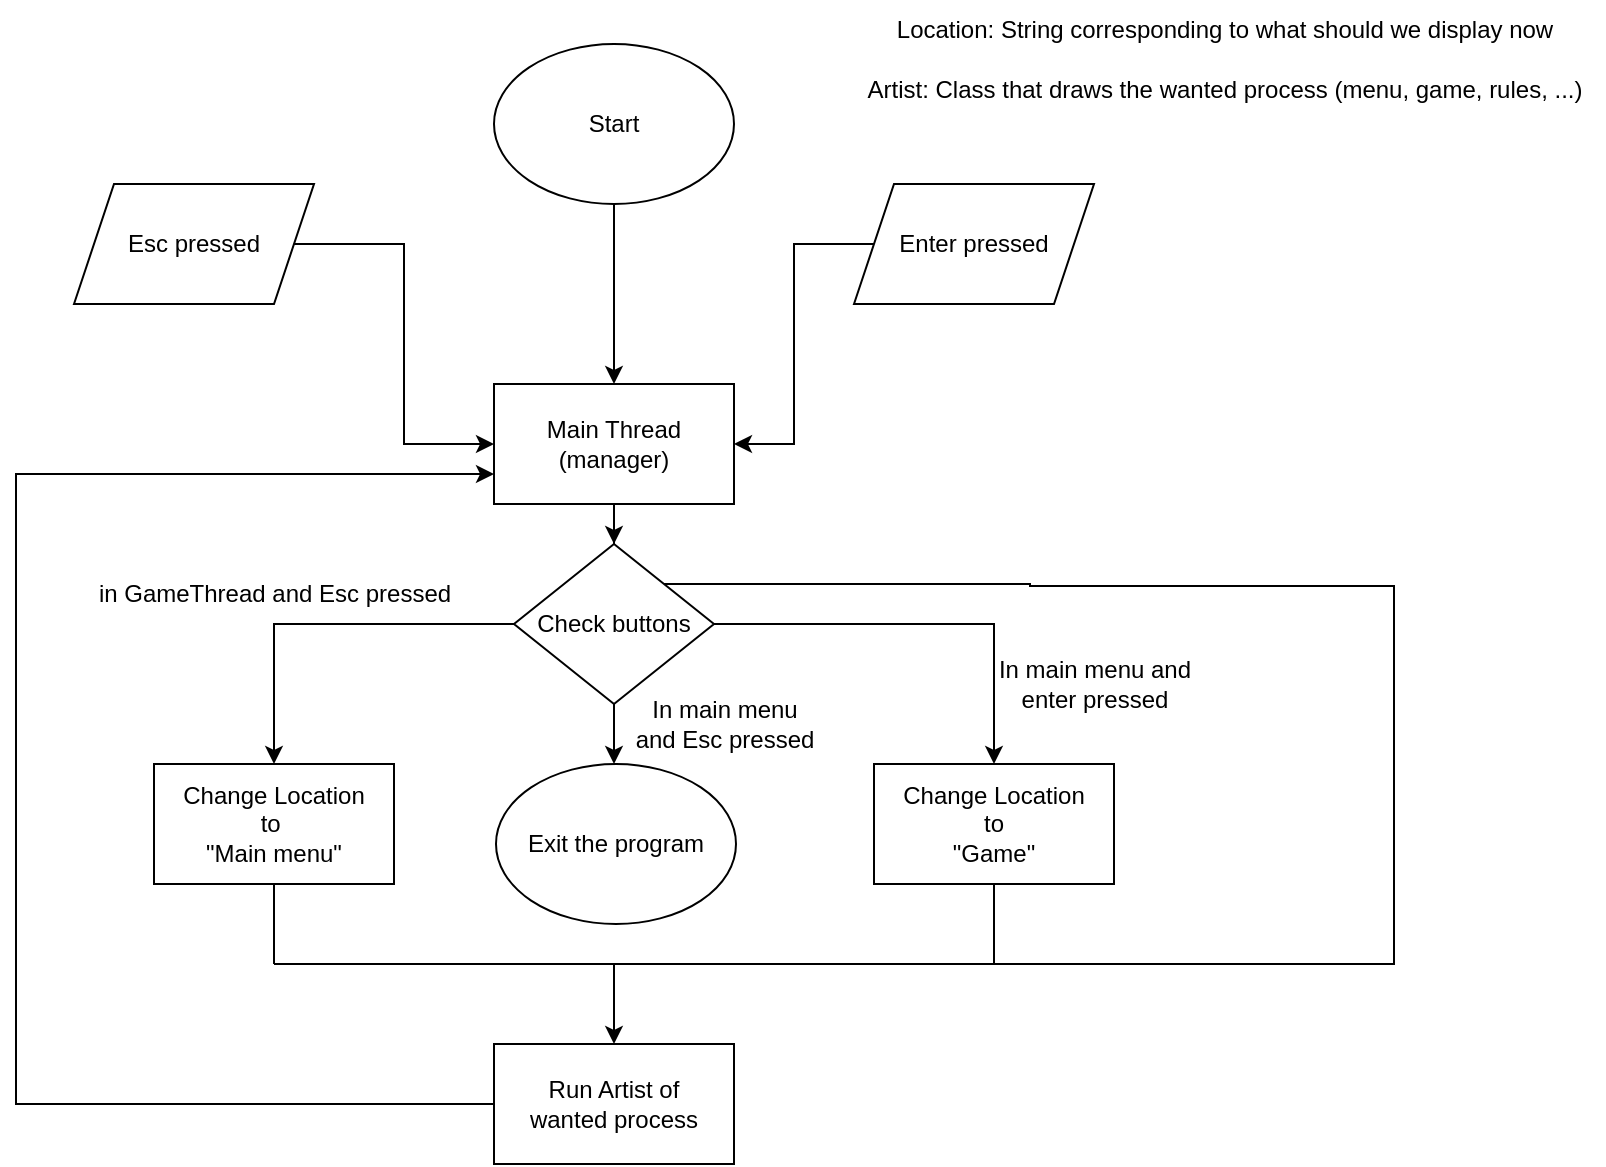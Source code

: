 <mxfile version="24.4.8" type="device">
  <diagram name="Сторінка-1" id="VLp5z-7r8qwj_8sy7Fu5">
    <mxGraphModel dx="1354" dy="780" grid="1" gridSize="10" guides="1" tooltips="1" connect="1" arrows="1" fold="1" page="1" pageScale="1" pageWidth="827" pageHeight="1169" math="0" shadow="0">
      <root>
        <mxCell id="0" />
        <mxCell id="1" parent="0" />
        <mxCell id="GTxMw8XgjAV4yNWsiG1X-1" value="" style="edgeStyle=orthogonalEdgeStyle;rounded=0;orthogonalLoop=1;jettySize=auto;html=1;" edge="1" parent="1" source="GTxMw8XgjAV4yNWsiG1X-2" target="GTxMw8XgjAV4yNWsiG1X-3">
          <mxGeometry relative="1" as="geometry" />
        </mxCell>
        <mxCell id="GTxMw8XgjAV4yNWsiG1X-2" value="Start" style="ellipse;whiteSpace=wrap;html=1;" vertex="1" parent="1">
          <mxGeometry x="270" y="140" width="120" height="80" as="geometry" />
        </mxCell>
        <mxCell id="GTxMw8XgjAV4yNWsiG1X-10" value="" style="edgeStyle=orthogonalEdgeStyle;rounded=0;orthogonalLoop=1;jettySize=auto;html=1;" edge="1" parent="1" source="GTxMw8XgjAV4yNWsiG1X-3" target="GTxMw8XgjAV4yNWsiG1X-9">
          <mxGeometry relative="1" as="geometry" />
        </mxCell>
        <mxCell id="GTxMw8XgjAV4yNWsiG1X-3" value="Main Thread&lt;div&gt;(manager)&lt;/div&gt;" style="whiteSpace=wrap;html=1;" vertex="1" parent="1">
          <mxGeometry x="270" y="310" width="120" height="60" as="geometry" />
        </mxCell>
        <mxCell id="GTxMw8XgjAV4yNWsiG1X-4" style="edgeStyle=orthogonalEdgeStyle;rounded=0;orthogonalLoop=1;jettySize=auto;html=1;entryX=1;entryY=0.5;entryDx=0;entryDy=0;" edge="1" parent="1" source="GTxMw8XgjAV4yNWsiG1X-5" target="GTxMw8XgjAV4yNWsiG1X-3">
          <mxGeometry relative="1" as="geometry" />
        </mxCell>
        <mxCell id="GTxMw8XgjAV4yNWsiG1X-5" value="Enter pressed" style="shape=parallelogram;perimeter=parallelogramPerimeter;whiteSpace=wrap;html=1;fixedSize=1;" vertex="1" parent="1">
          <mxGeometry x="450" y="210" width="120" height="60" as="geometry" />
        </mxCell>
        <mxCell id="GTxMw8XgjAV4yNWsiG1X-6" style="edgeStyle=orthogonalEdgeStyle;rounded=0;orthogonalLoop=1;jettySize=auto;html=1;entryX=0;entryY=0.5;entryDx=0;entryDy=0;" edge="1" parent="1" source="GTxMw8XgjAV4yNWsiG1X-7" target="GTxMw8XgjAV4yNWsiG1X-3">
          <mxGeometry relative="1" as="geometry" />
        </mxCell>
        <mxCell id="GTxMw8XgjAV4yNWsiG1X-7" value="Esc pressed" style="shape=parallelogram;perimeter=parallelogramPerimeter;whiteSpace=wrap;html=1;fixedSize=1;" vertex="1" parent="1">
          <mxGeometry x="60" y="210" width="120" height="60" as="geometry" />
        </mxCell>
        <mxCell id="GTxMw8XgjAV4yNWsiG1X-8" value="Change Location&lt;div&gt;to&amp;nbsp;&lt;/div&gt;&lt;div&gt;&quot;Main menu&quot;&lt;/div&gt;" style="rounded=0;whiteSpace=wrap;html=1;" vertex="1" parent="1">
          <mxGeometry x="100" y="500" width="120" height="60" as="geometry" />
        </mxCell>
        <mxCell id="GTxMw8XgjAV4yNWsiG1X-11" style="edgeStyle=orthogonalEdgeStyle;rounded=0;orthogonalLoop=1;jettySize=auto;html=1;entryX=0.5;entryY=0;entryDx=0;entryDy=0;" edge="1" parent="1" source="GTxMw8XgjAV4yNWsiG1X-9" target="GTxMw8XgjAV4yNWsiG1X-8">
          <mxGeometry relative="1" as="geometry" />
        </mxCell>
        <mxCell id="GTxMw8XgjAV4yNWsiG1X-14" value="" style="edgeStyle=orthogonalEdgeStyle;rounded=0;orthogonalLoop=1;jettySize=auto;html=1;" edge="1" parent="1" source="GTxMw8XgjAV4yNWsiG1X-9">
          <mxGeometry relative="1" as="geometry">
            <mxPoint x="330" y="500" as="targetPoint" />
          </mxGeometry>
        </mxCell>
        <mxCell id="GTxMw8XgjAV4yNWsiG1X-19" value="" style="edgeStyle=orthogonalEdgeStyle;rounded=0;orthogonalLoop=1;jettySize=auto;html=1;" edge="1" parent="1" source="GTxMw8XgjAV4yNWsiG1X-9" target="GTxMw8XgjAV4yNWsiG1X-18">
          <mxGeometry relative="1" as="geometry" />
        </mxCell>
        <mxCell id="GTxMw8XgjAV4yNWsiG1X-21" style="edgeStyle=orthogonalEdgeStyle;rounded=0;orthogonalLoop=1;jettySize=auto;html=1;exitX=1;exitY=0;exitDx=0;exitDy=0;entryX=0.5;entryY=0;entryDx=0;entryDy=0;" edge="1" parent="1" source="GTxMw8XgjAV4yNWsiG1X-9" target="GTxMw8XgjAV4yNWsiG1X-22">
          <mxGeometry relative="1" as="geometry">
            <mxPoint x="420" y="620" as="targetPoint" />
            <Array as="points">
              <mxPoint x="538" y="410" />
              <mxPoint x="538" y="411" />
              <mxPoint x="720" y="411" />
              <mxPoint x="720" y="600" />
              <mxPoint x="330" y="600" />
            </Array>
          </mxGeometry>
        </mxCell>
        <mxCell id="GTxMw8XgjAV4yNWsiG1X-9" value="Check buttons" style="rhombus;whiteSpace=wrap;html=1;" vertex="1" parent="1">
          <mxGeometry x="280" y="390" width="100" height="80" as="geometry" />
        </mxCell>
        <mxCell id="GTxMw8XgjAV4yNWsiG1X-12" value="&lt;div&gt;in GameThread and Esc pressed&lt;/div&gt;" style="text;html=1;align=center;verticalAlign=middle;resizable=0;points=[];autosize=1;strokeColor=none;fillColor=none;" vertex="1" parent="1">
          <mxGeometry x="60" y="400" width="200" height="30" as="geometry" />
        </mxCell>
        <mxCell id="GTxMw8XgjAV4yNWsiG1X-15" value="In main menu&lt;div&gt;and Esc pressed&lt;/div&gt;" style="text;html=1;align=center;verticalAlign=middle;resizable=0;points=[];autosize=1;strokeColor=none;fillColor=none;" vertex="1" parent="1">
          <mxGeometry x="330" y="460" width="110" height="40" as="geometry" />
        </mxCell>
        <mxCell id="GTxMw8XgjAV4yNWsiG1X-18" value="Change Location&lt;div&gt;to&lt;/div&gt;&lt;div&gt;&quot;Game&quot;&lt;/div&gt;" style="whiteSpace=wrap;html=1;" vertex="1" parent="1">
          <mxGeometry x="460" y="500" width="120" height="60" as="geometry" />
        </mxCell>
        <mxCell id="GTxMw8XgjAV4yNWsiG1X-20" value="In main menu and&lt;div&gt;enter pressed&lt;/div&gt;" style="text;html=1;align=center;verticalAlign=middle;resizable=0;points=[];autosize=1;strokeColor=none;fillColor=none;" vertex="1" parent="1">
          <mxGeometry x="510" y="440" width="120" height="40" as="geometry" />
        </mxCell>
        <mxCell id="GTxMw8XgjAV4yNWsiG1X-29" style="edgeStyle=orthogonalEdgeStyle;rounded=0;orthogonalLoop=1;jettySize=auto;html=1;entryX=0;entryY=0.75;entryDx=0;entryDy=0;" edge="1" parent="1" source="GTxMw8XgjAV4yNWsiG1X-22" target="GTxMw8XgjAV4yNWsiG1X-3">
          <mxGeometry relative="1" as="geometry">
            <mxPoint x="30" y="360" as="targetPoint" />
            <Array as="points">
              <mxPoint x="31" y="670" />
              <mxPoint x="31" y="355" />
            </Array>
          </mxGeometry>
        </mxCell>
        <mxCell id="GTxMw8XgjAV4yNWsiG1X-22" value="Run Artist of&lt;div&gt;wanted process&lt;/div&gt;" style="rounded=0;whiteSpace=wrap;html=1;" vertex="1" parent="1">
          <mxGeometry x="270" y="640" width="120" height="60" as="geometry" />
        </mxCell>
        <mxCell id="GTxMw8XgjAV4yNWsiG1X-26" value="" style="endArrow=none;html=1;rounded=0;exitX=0.5;exitY=1;exitDx=0;exitDy=0;" edge="1" parent="1" source="GTxMw8XgjAV4yNWsiG1X-8">
          <mxGeometry width="50" height="50" relative="1" as="geometry">
            <mxPoint x="390" y="480" as="sourcePoint" />
            <mxPoint x="160" y="600" as="targetPoint" />
          </mxGeometry>
        </mxCell>
        <mxCell id="GTxMw8XgjAV4yNWsiG1X-27" value="" style="endArrow=none;html=1;rounded=0;" edge="1" parent="1">
          <mxGeometry width="50" height="50" relative="1" as="geometry">
            <mxPoint x="160" y="600" as="sourcePoint" />
            <mxPoint x="330" y="600" as="targetPoint" />
          </mxGeometry>
        </mxCell>
        <mxCell id="GTxMw8XgjAV4yNWsiG1X-28" value="" style="endArrow=none;html=1;rounded=0;" edge="1" parent="1">
          <mxGeometry width="50" height="50" relative="1" as="geometry">
            <mxPoint x="520" y="600" as="sourcePoint" />
            <mxPoint x="520" y="560" as="targetPoint" />
          </mxGeometry>
        </mxCell>
        <mxCell id="GTxMw8XgjAV4yNWsiG1X-30" value="Exit the program" style="ellipse;whiteSpace=wrap;html=1;" vertex="1" parent="1">
          <mxGeometry x="271" y="500" width="120" height="80" as="geometry" />
        </mxCell>
        <mxCell id="GTxMw8XgjAV4yNWsiG1X-31" value="Location: String corresponding to what should we display now" style="text;html=1;align=center;verticalAlign=middle;resizable=0;points=[];autosize=1;strokeColor=none;fillColor=none;" vertex="1" parent="1">
          <mxGeometry x="460" y="118" width="350" height="30" as="geometry" />
        </mxCell>
        <mxCell id="GTxMw8XgjAV4yNWsiG1X-32" value="Artist: Class that draws the wanted process (menu, game, rules,&amp;nbsp;&lt;span style=&quot;background-color: initial;&quot;&gt;...)&lt;/span&gt;" style="text;html=1;align=center;verticalAlign=middle;resizable=0;points=[];autosize=1;strokeColor=none;fillColor=none;" vertex="1" parent="1">
          <mxGeometry x="445" y="148" width="380" height="30" as="geometry" />
        </mxCell>
      </root>
    </mxGraphModel>
  </diagram>
</mxfile>
